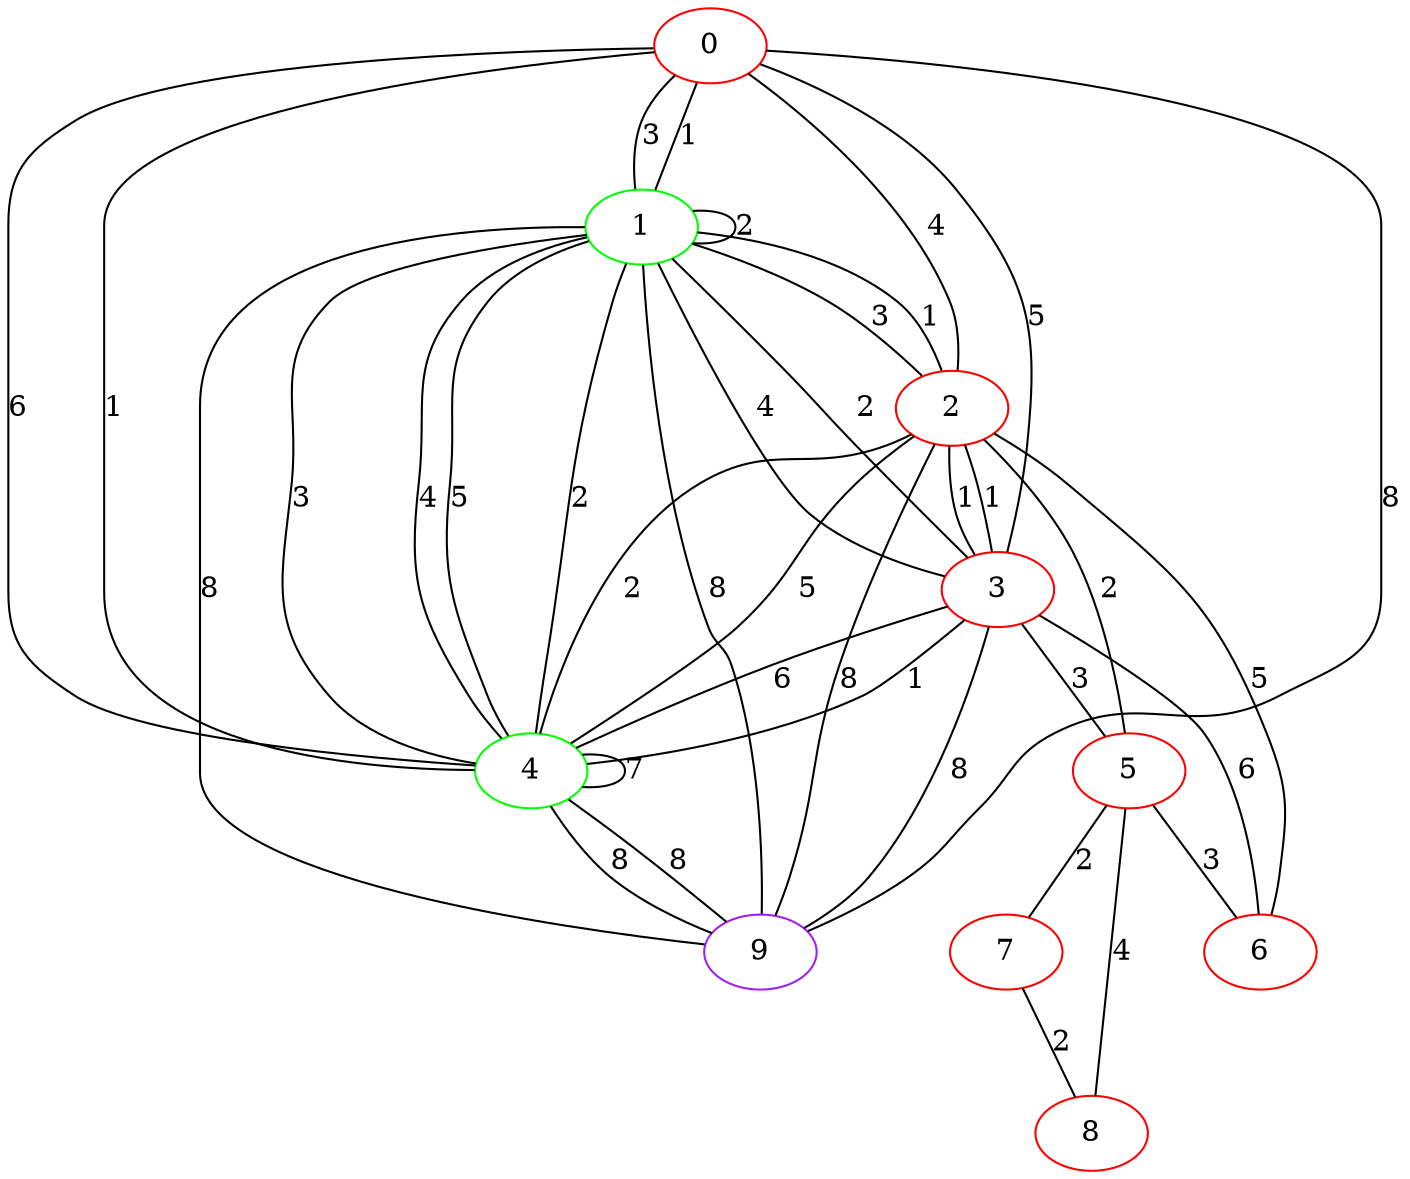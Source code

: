 graph "" {
0 [color=red, weight=1];
1 [color=green, weight=2];
2 [color=red, weight=1];
3 [color=red, weight=1];
4 [color=green, weight=2];
5 [color=red, weight=1];
6 [color=red, weight=1];
7 [color=red, weight=1];
8 [color=red, weight=1];
9 [color=purple, weight=4];
0 -- 1  [key=0, label=1];
0 -- 1  [key=1, label=3];
0 -- 2  [key=0, label=4];
0 -- 3  [key=0, label=5];
0 -- 4  [key=0, label=6];
0 -- 4  [key=1, label=1];
0 -- 9  [key=0, label=8];
1 -- 1  [key=0, label=2];
1 -- 2  [key=0, label=3];
1 -- 2  [key=1, label=1];
1 -- 3  [key=0, label=4];
1 -- 3  [key=1, label=2];
1 -- 4  [key=0, label=5];
1 -- 4  [key=1, label=2];
1 -- 4  [key=2, label=3];
1 -- 4  [key=3, label=4];
1 -- 9  [key=0, label=8];
1 -- 9  [key=1, label=8];
2 -- 3  [key=0, label=1];
2 -- 3  [key=1, label=1];
2 -- 4  [key=0, label=2];
2 -- 4  [key=1, label=5];
2 -- 5  [key=0, label=2];
2 -- 6  [key=0, label=5];
2 -- 9  [key=0, label=8];
3 -- 4  [key=0, label=1];
3 -- 4  [key=1, label=6];
3 -- 5  [key=0, label=3];
3 -- 6  [key=0, label=6];
3 -- 9  [key=0, label=8];
4 -- 4  [key=0, label=7];
4 -- 9  [key=0, label=8];
4 -- 9  [key=1, label=8];
5 -- 8  [key=0, label=4];
5 -- 6  [key=0, label=3];
5 -- 7  [key=0, label=2];
7 -- 8  [key=0, label=2];
}
